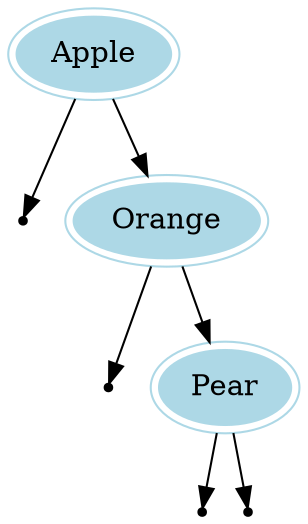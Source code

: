 digraph G {
Apple[color = lightblue, peripheries=2, style = filled];
Apple -> null_leftApple;
null_leftApple[shape = point];
Orange[color = lightblue, peripheries=2, style = filled];
Orange -> null_leftOrange;
null_leftOrange[shape = point];
Pear[color = lightblue, peripheries=2, style = filled];
Pear -> null_leftPear;
null_leftPear[shape = point];
Pear -> null_rightPear;
null_rightPear[shape = point];
Orange -> Pear;
Apple -> Orange;
}